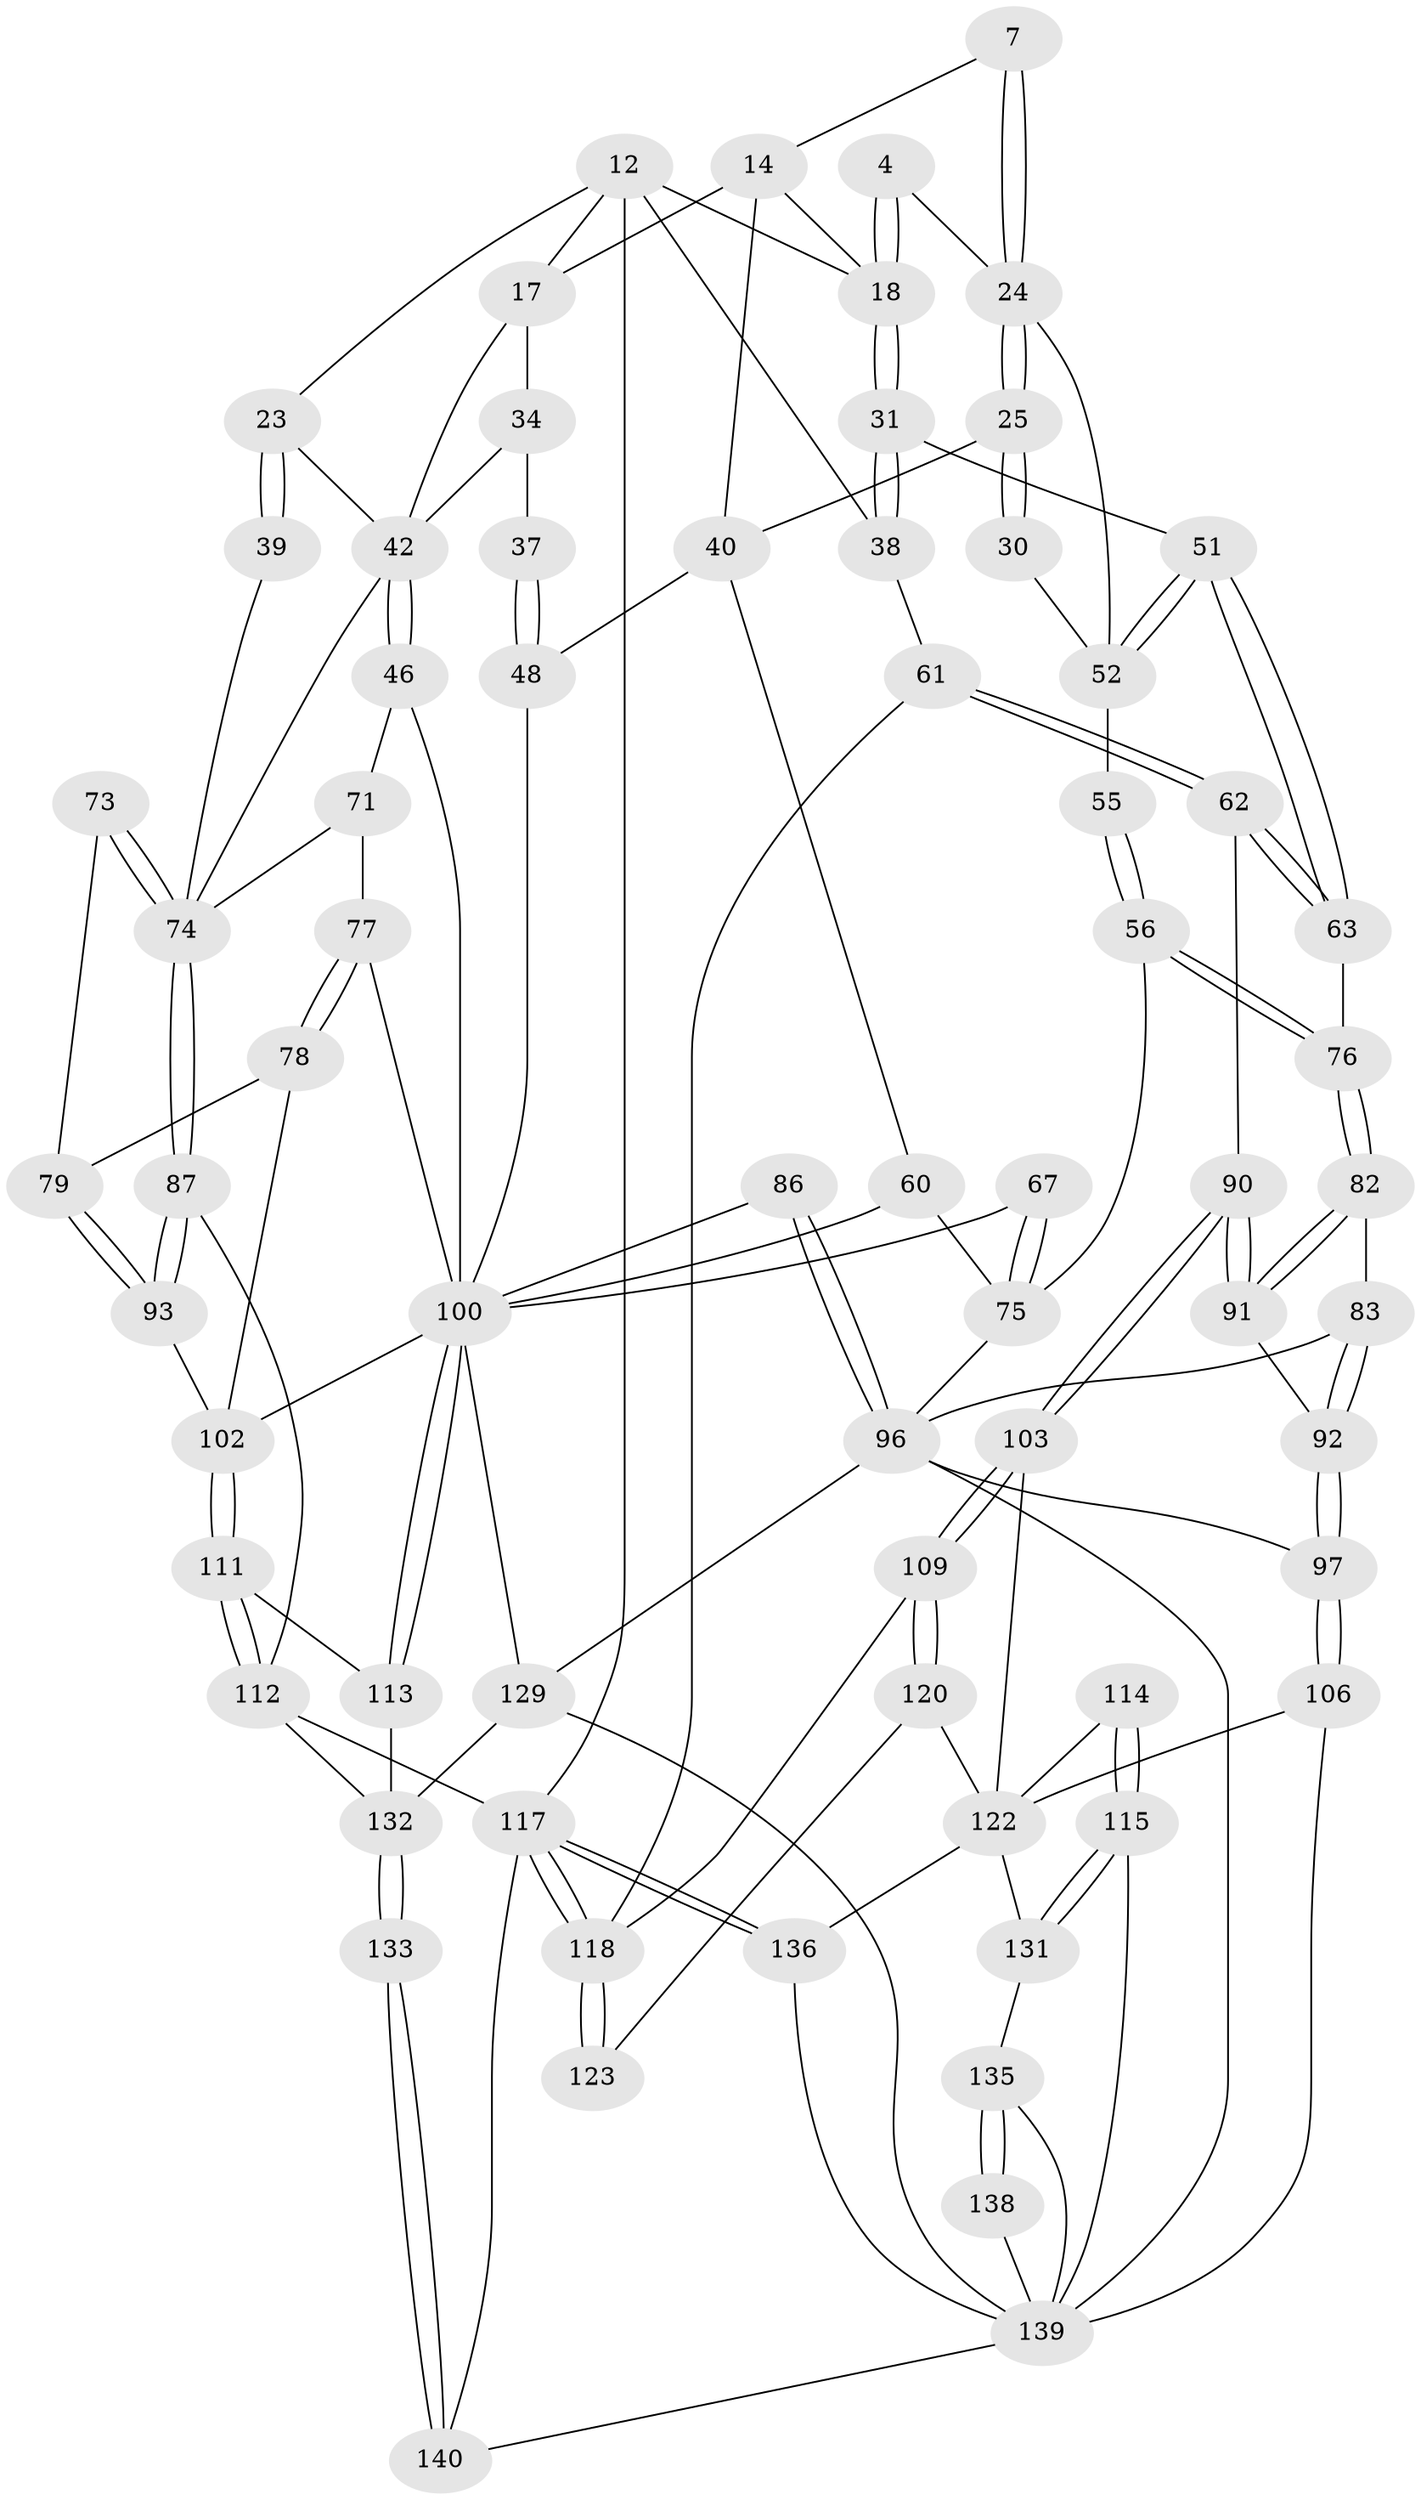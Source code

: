 // original degree distribution, {3: 0.014285714285714285, 5: 0.5857142857142857, 4: 0.20714285714285716, 6: 0.19285714285714287}
// Generated by graph-tools (version 1.1) at 2025/59/03/09/25 04:59:53]
// undirected, 70 vertices, 159 edges
graph export_dot {
graph [start="1"]
  node [color=gray90,style=filled];
  4 [pos="+0.7469387977969913+0.08162918016356989"];
  7 [pos="+0.5226599812948315+0.10812010002463107"];
  12 [pos="+0+0",super="+11"];
  14 [pos="+0.39217963568087744+0.12025079350260406",super="+9"];
  17 [pos="+0.18352713418244532+0.08203365454941218",super="+13+16+15"];
  18 [pos="+0.930210051068824+0.18031687937928834",super="+10+5"];
  23 [pos="+0.016039784100190916+0.16290445291151032",super="+20"];
  24 [pos="+0.5673823441781474+0.15233807515629832",super="+3"];
  25 [pos="+0.5644570683165808+0.2676724585235087"];
  30 [pos="+0.5882641068284606+0.2821284531324499",super="+29"];
  31 [pos="+0.9409227919873066+0.22743881040812164"];
  34 [pos="+0.29733172987304807+0.29530834051305516"];
  37 [pos="+0.32918891180357707+0.2988746881437529"];
  38 [pos="+1+0.2695985533927831"];
  39 [pos="+0+0.11631218052186383"];
  40 [pos="+0.4702704902310468+0.33810050348344484",super="+26+27"];
  42 [pos="+0.09307063402112575+0.3225002671394199",super="+35"];
  46 [pos="+0.21924770936033364+0.3559886098022083",super="+45"];
  48 [pos="+0.3606795716491047+0.3491150881970209",super="+41+36"];
  51 [pos="+0.8603147624375088+0.4266053871682915",super="+32"];
  52 [pos="+0.7701676547226759+0.4007381809269116",super="+50+47"];
  55 [pos="+0.6180977697808935+0.4114180825585952"];
  56 [pos="+0.6075879840648156+0.43318971443482807"];
  60 [pos="+0.4433441783791376+0.3671385444643717",super="+59"];
  61 [pos="+1+0.5361721122421897"];
  62 [pos="+0.97469163785857+0.5163108417180835"];
  63 [pos="+0.8714170386856257+0.4506005627887827"];
  67 [pos="+0.4469746959737051+0.43835729328073125"];
  71 [pos="+0.19207762829920097+0.4412311560867753",super="+64"];
  73 [pos="+0.07746899015915748+0.4825228746256229"];
  74 [pos="+0+0.5164966980346907",super="+44+65+72"];
  75 [pos="+0.5546483656607132+0.5171969992652299",super="+57+58+66"];
  76 [pos="+0.7517792449434743+0.5318670962145835"];
  77 [pos="+0.24370254486319626+0.6030866030030043",super="+70"];
  78 [pos="+0.22957042304395575+0.6124225064867166"];
  79 [pos="+0.1278266153030351+0.56998718535144"];
  82 [pos="+0.7458863810257756+0.5462159098554248"];
  83 [pos="+0.6830278478924748+0.5814050661483037"];
  86 [pos="+0.5104884558120978+0.5782783998067134"];
  87 [pos="+0+0.7718512697941136"];
  90 [pos="+0.8505726860844937+0.6717513329167669"];
  91 [pos="+0.778293397134812+0.6440723232497809"];
  92 [pos="+0.6972181248413644+0.689378328215771"];
  93 [pos="+0.024535262866022825+0.699854535819517"];
  96 [pos="+0.48062770655093695+0.7442087808191465",super="+95+94+85"];
  97 [pos="+0.6915930295472145+0.6971193902714704"];
  100 [pos="+0.2497210888939998+0.7834017833322531",super="+99+81+80+68+69"];
  102 [pos="+0.12093659388036747+0.7227156702420517",super="+101"];
  103 [pos="+0.8571182979501791+0.7418175114365588"];
  106 [pos="+0.6830673878796856+0.738321822216731"];
  109 [pos="+0.8716811846011249+0.753051589872174"];
  111 [pos="+0.11613180674369479+0.8330089879404697"];
  112 [pos="+0.038901118356279046+0.9068698183778088",super="+88"];
  113 [pos="+0.25181405163587794+0.7885606312222045"];
  114 [pos="+0.7308111724125531+0.8498022242830755"];
  115 [pos="+0.7204116795019351+0.851755663063302"];
  117 [pos="+1+1",super="+89"];
  118 [pos="+1+0.8212755118783786",super="+107+108"];
  120 [pos="+0.9120587756952245+0.8348129959487504"];
  122 [pos="+0.8613032965871895+0.9183338526439534",super="+121+119+105"];
  123 [pos="+1+0.8245225628584397"];
  129 [pos="+0.521730980976613+0.9602991559412307",super="+124"];
  131 [pos="+0.7664892685845368+0.9458063402162116"];
  132 [pos="+0.3335933838247586+0.9093224816581529",super="+126+130"];
  133 [pos="+0.2621624122841216+1"];
  135 [pos="+0.6661693489625131+0.933340916631279",super="+134"];
  136 [pos="+1+1"];
  138 [pos="+0.7427109552313418+1"];
  139 [pos="+0.5320753709803907+1",super="+128+127+137+116+110"];
  140 [pos="+0.2613670229076876+1"];
  4 -- 18 [weight=2];
  4 -- 18;
  4 -- 24;
  7 -- 24 [weight=2];
  7 -- 24;
  7 -- 14;
  12 -- 117 [weight=2];
  12 -- 38;
  12 -- 18;
  12 -- 23;
  12 -- 17;
  14 -- 40;
  14 -- 18;
  14 -- 17;
  17 -- 42;
  17 -- 34;
  18 -- 31;
  18 -- 31;
  23 -- 39 [weight=2];
  23 -- 39;
  23 -- 42;
  24 -- 25;
  24 -- 25;
  24 -- 52;
  25 -- 30;
  25 -- 30;
  25 -- 40;
  30 -- 52 [weight=3];
  31 -- 38;
  31 -- 38;
  31 -- 51;
  34 -- 37;
  34 -- 42;
  37 -- 48 [weight=2];
  37 -- 48;
  38 -- 61;
  39 -- 74;
  40 -- 48 [weight=2];
  40 -- 60;
  42 -- 46 [weight=2];
  42 -- 46;
  42 -- 74;
  46 -- 71;
  46 -- 100;
  48 -- 100;
  51 -- 52 [weight=2];
  51 -- 52;
  51 -- 63;
  51 -- 63;
  52 -- 55 [weight=2];
  55 -- 56;
  55 -- 56;
  56 -- 76;
  56 -- 76;
  56 -- 75;
  60 -- 75 [weight=2];
  60 -- 100;
  61 -- 62;
  61 -- 62;
  61 -- 118;
  62 -- 63;
  62 -- 63;
  62 -- 90;
  63 -- 76;
  67 -- 75 [weight=2];
  67 -- 75;
  67 -- 100;
  71 -- 74 [weight=2];
  71 -- 77;
  73 -- 74 [weight=2];
  73 -- 74;
  73 -- 79;
  74 -- 87;
  74 -- 87;
  75 -- 96;
  76 -- 82;
  76 -- 82;
  77 -- 78;
  77 -- 78;
  77 -- 100 [weight=2];
  78 -- 79;
  78 -- 102;
  79 -- 93;
  79 -- 93;
  82 -- 83;
  82 -- 91;
  82 -- 91;
  83 -- 92;
  83 -- 92;
  83 -- 96;
  86 -- 96 [weight=2];
  86 -- 96;
  86 -- 100;
  87 -- 93;
  87 -- 93;
  87 -- 112;
  90 -- 91;
  90 -- 91;
  90 -- 103;
  90 -- 103;
  91 -- 92;
  92 -- 97;
  92 -- 97;
  93 -- 102;
  96 -- 97;
  96 -- 129;
  96 -- 139;
  97 -- 106;
  97 -- 106;
  100 -- 113;
  100 -- 113;
  100 -- 102;
  100 -- 129;
  102 -- 111;
  102 -- 111;
  103 -- 109;
  103 -- 109;
  103 -- 122;
  106 -- 122;
  106 -- 139;
  109 -- 120;
  109 -- 120;
  109 -- 118;
  111 -- 112;
  111 -- 112;
  111 -- 113;
  112 -- 117;
  112 -- 132;
  113 -- 132;
  114 -- 115;
  114 -- 115;
  114 -- 122 [weight=2];
  115 -- 131;
  115 -- 131;
  115 -- 139;
  117 -- 118;
  117 -- 118;
  117 -- 136;
  117 -- 136;
  117 -- 140;
  118 -- 123 [weight=2];
  118 -- 123;
  120 -- 123;
  120 -- 122;
  122 -- 131;
  122 -- 136;
  129 -- 132 [weight=2];
  129 -- 139;
  131 -- 135;
  132 -- 133 [weight=2];
  132 -- 133;
  133 -- 140;
  133 -- 140;
  135 -- 138 [weight=2];
  135 -- 138;
  135 -- 139;
  136 -- 139;
  138 -- 139;
  139 -- 140;
}
